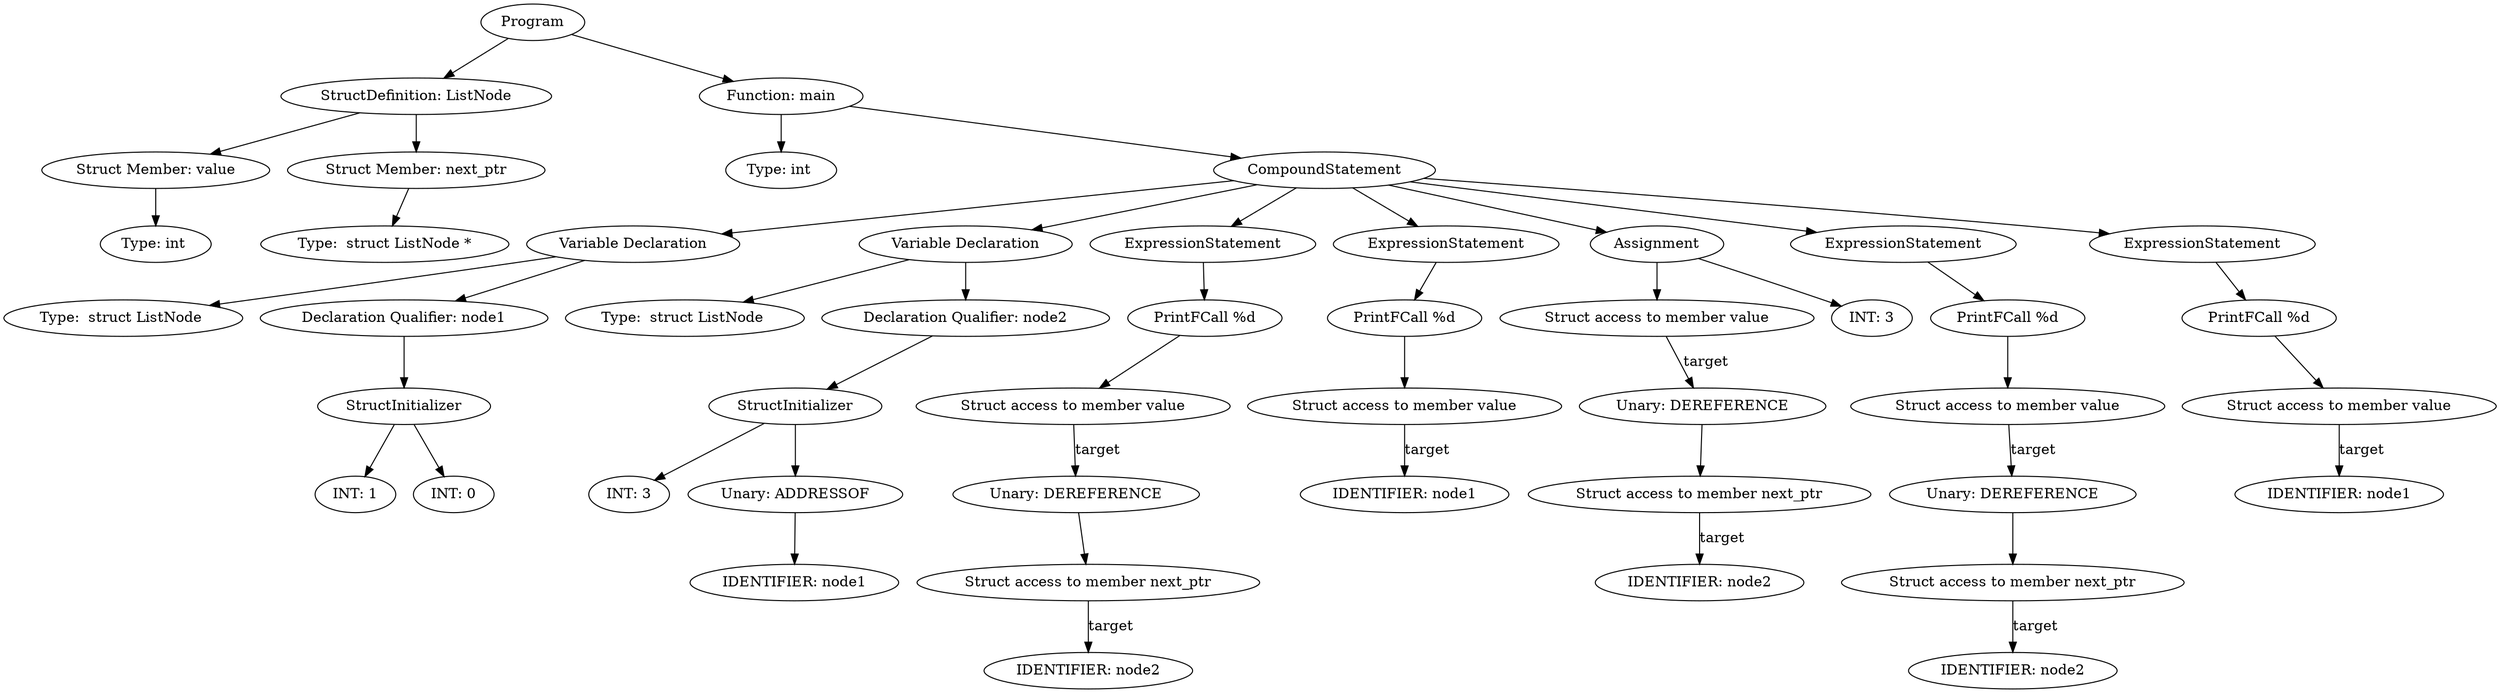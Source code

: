 digraph ExpressionGraph {
4395523152 [label="Program"];
4395523152 -> 4395138448;
4395138448 [label="StructDefinition: ListNode"];
4395360400 [label="Struct Member: value"];
4395359632 [label="Type: int "];
4395360400 -> 4395359632;
4395138448 -> 4395360400;
4395523408 [label="Struct Member: next_ptr"];
4395527376 [label="Type:  struct ListNode *"];
4395523408 -> 4395527376;
4395138448 -> 4395523408;
4395523152 -> 4395528144;
4395528144 [label="Function: main"];
4395528144 -> 4395530128;
4395530128 [label="Type: int "];
4395528144 -> 4395138960;
4395138960 [label="CompoundStatement"];
4395138960 -> 4395529808;
4395529808 [label="Variable Declaration"];
4395529808 -> 4395527952;
4395527952 [label="Type:  struct ListNode "];
4395529808 -> 4395527888;
4395527888 [label="Declaration Qualifier: node1"];
4395527888 -> 4395517392;
4395517392 [label="StructInitializer"];
4394279568 [label="INT: 1"];
4395517392 -> 4394279568;
4395526544 [label="INT: 0"];
4395517392 -> 4395526544;
4395138960 -> 4396848464;
4396848464 [label="Variable Declaration"];
4396848464 -> 4395520592;
4395520592 [label="Type:  struct ListNode "];
4396848464 -> 4396848400;
4396848400 [label="Declaration Qualifier: node2"];
4396848400 -> 4396848336;
4396848336 [label="StructInitializer"];
4395528208 [label="INT: 3"];
4396848336 -> 4395528208;
4396850448 [label="Unary: ADDRESSOF"];
4396850448 -> 4396849872;
4396849872 [label="IDENTIFIER: node1"];
4396848336 -> 4396850448;
4395138960 -> 4396850576;
4396850576 [label="ExpressionStatement"];
4396850576 -> 4396844880;
4396844880 [label="PrintFCall %d"];
4396844880 -> 4396858768;
4396858768 [label="Struct access to member value"];
4396848208 [label="Unary: DEREFERENCE"];
4396848208 -> 4396854032;
4396854032 [label="Struct access to member next_ptr"];
4396848656 [label="IDENTIFIER: node2"];
4396854032 -> 4396848656 [label="target"];
4396858768 -> 4396848208 [label="target"];
4395138960 -> 4396847504;
4396847504 [label="ExpressionStatement"];
4396847504 -> 4396848528;
4396848528 [label="PrintFCall %d"];
4396848528 -> 4396858896;
4396858896 [label="Struct access to member value"];
4396854288 [label="IDENTIFIER: node1"];
4396858896 -> 4396854288 [label="target"];
4395138960 -> 4396853328;
4396853328 [label="Assignment"];
4396853328 -> 4396845648;
4396845648 [label="Struct access to member value"];
4396846096 [label="Unary: DEREFERENCE"];
4396846096 -> 4396845840;
4396845840 [label="Struct access to member next_ptr"];
4396847632 [label="IDENTIFIER: node2"];
4396845840 -> 4396847632 [label="target"];
4396845648 -> 4396846096 [label="target"];
4396853328 -> 4396850512;
4396850512 [label="INT: 3"];
4395138960 -> 4396851344;
4396851344 [label="ExpressionStatement"];
4396851344 -> 4396852560;
4396852560 [label="PrintFCall %d"];
4396852560 -> 4396852304;
4396852304 [label="Struct access to member value"];
4396853648 [label="Unary: DEREFERENCE"];
4396853648 -> 4396853456;
4396853456 [label="Struct access to member next_ptr"];
4396852816 [label="IDENTIFIER: node2"];
4396853456 -> 4396852816 [label="target"];
4396852304 -> 4396853648 [label="target"];
4395138960 -> 4396854864;
4396854864 [label="ExpressionStatement"];
4396854864 -> 4396851216;
4396851216 [label="PrintFCall %d"];
4396851216 -> 4396853520;
4396853520 [label="Struct access to member value"];
4396854608 [label="IDENTIFIER: node1"];
4396853520 -> 4396854608 [label="target"];
}
